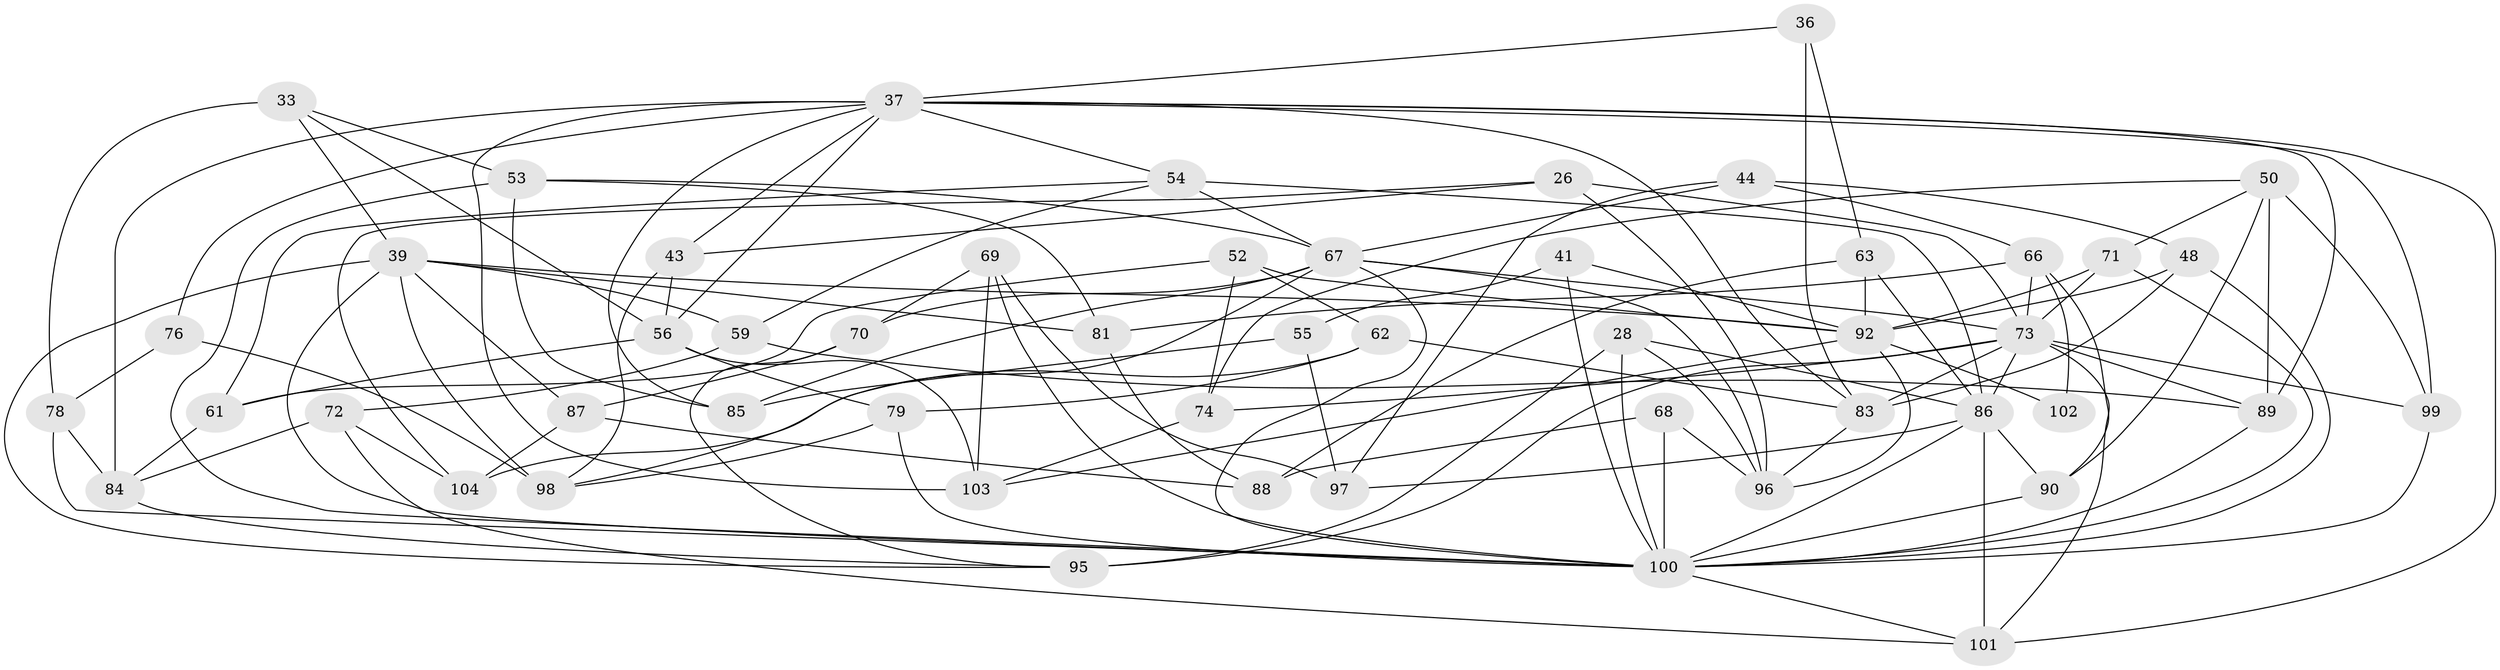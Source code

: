 // original degree distribution, {4: 1.0}
// Generated by graph-tools (version 1.1) at 2025/56/03/09/25 04:56:09]
// undirected, 52 vertices, 131 edges
graph export_dot {
graph [start="1"]
  node [color=gray90,style=filled];
  26;
  28;
  33;
  36;
  37 [super="+27+29"];
  39 [super="+2+5"];
  41;
  43;
  44;
  48;
  50 [super="+13"];
  52;
  53 [super="+21"];
  54 [super="+16"];
  55;
  56 [super="+25"];
  59;
  61;
  62;
  63;
  66 [super="+46"];
  67 [super="+1+3+4+47"];
  68 [super="+60"];
  69;
  70;
  71;
  72;
  73 [super="+18+42+32"];
  74 [super="+45"];
  76;
  78;
  79;
  81;
  83 [super="+64"];
  84 [super="+30"];
  85 [super="+35"];
  86 [super="+75+80"];
  87;
  88;
  89 [super="+77"];
  90;
  92 [super="+40+82"];
  95 [super="+57"];
  96 [super="+15+94"];
  97;
  98 [super="+58"];
  99;
  100 [super="+11+23+65+91+93"];
  101 [super="+49"];
  102;
  103 [super="+38"];
  104;
  26 -- 73;
  26 -- 104;
  26 -- 43;
  26 -- 96;
  28 -- 96;
  28 -- 95;
  28 -- 100;
  28 -- 86;
  33 -- 39;
  33 -- 56;
  33 -- 78;
  33 -- 53;
  36 -- 63;
  36 -- 83 [weight=2];
  36 -- 37;
  37 -- 83;
  37 -- 101;
  37 -- 103;
  37 -- 84 [weight=2];
  37 -- 89 [weight=2];
  37 -- 99;
  37 -- 43;
  37 -- 76;
  37 -- 85;
  37 -- 54;
  37 -- 56;
  39 -- 95;
  39 -- 87;
  39 -- 81;
  39 -- 98;
  39 -- 59;
  39 -- 92;
  39 -- 100;
  41 -- 55;
  41 -- 100 [weight=2];
  41 -- 92;
  43 -- 98;
  43 -- 56;
  44 -- 48;
  44 -- 97;
  44 -- 66;
  44 -- 67;
  48 -- 83;
  48 -- 92;
  48 -- 100;
  50 -- 90;
  50 -- 99;
  50 -- 71;
  50 -- 74;
  50 -- 89 [weight=2];
  52 -- 74;
  52 -- 61;
  52 -- 62;
  52 -- 92;
  53 -- 81;
  53 -- 85 [weight=2];
  53 -- 67;
  53 -- 100;
  54 -- 59;
  54 -- 67 [weight=2];
  54 -- 61;
  54 -- 86;
  55 -- 97;
  55 -- 85 [weight=2];
  56 -- 61;
  56 -- 103;
  56 -- 79;
  59 -- 72;
  59 -- 89;
  61 -- 84;
  62 -- 104;
  62 -- 83;
  62 -- 79;
  63 -- 92;
  63 -- 88;
  63 -- 86;
  66 -- 102 [weight=2];
  66 -- 73;
  66 -- 90;
  66 -- 81;
  67 -- 70;
  67 -- 85;
  67 -- 98;
  67 -- 96 [weight=2];
  67 -- 73 [weight=2];
  67 -- 100;
  68 -- 100 [weight=3];
  68 -- 96 [weight=2];
  68 -- 88;
  69 -- 103;
  69 -- 70;
  69 -- 97;
  69 -- 100;
  70 -- 95;
  70 -- 87;
  71 -- 92;
  71 -- 100;
  71 -- 73;
  72 -- 104;
  72 -- 101;
  72 -- 84;
  73 -- 83 [weight=2];
  73 -- 99;
  73 -- 95 [weight=2];
  73 -- 101 [weight=2];
  73 -- 74 [weight=2];
  73 -- 86 [weight=2];
  73 -- 89 [weight=2];
  74 -- 103 [weight=2];
  76 -- 78;
  76 -- 98 [weight=2];
  78 -- 84;
  78 -- 100;
  79 -- 98;
  79 -- 100;
  81 -- 88;
  83 -- 96;
  84 -- 95;
  86 -- 97;
  86 -- 101 [weight=2];
  86 -- 90;
  86 -- 100;
  87 -- 104;
  87 -- 88;
  89 -- 100;
  90 -- 100;
  92 -- 102 [weight=2];
  92 -- 96;
  92 -- 103;
  99 -- 100;
  100 -- 101 [weight=2];
}
